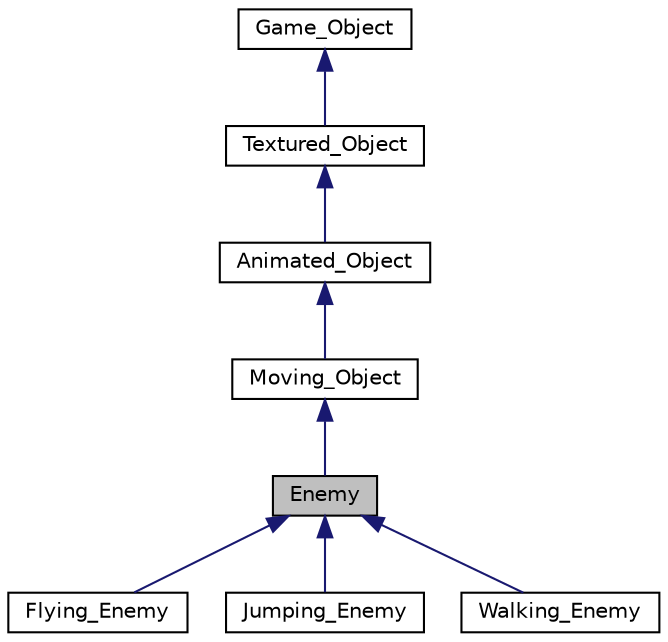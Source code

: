 digraph "Enemy"
{
 // LATEX_PDF_SIZE
  edge [fontname="Helvetica",fontsize="10",labelfontname="Helvetica",labelfontsize="10"];
  node [fontname="Helvetica",fontsize="10",shape=record];
  Node1 [label="Enemy",height=0.2,width=0.4,color="black", fillcolor="grey75", style="filled", fontcolor="black",tooltip=" "];
  Node2 -> Node1 [dir="back",color="midnightblue",fontsize="10",style="solid"];
  Node2 [label="Moving_Object",height=0.2,width=0.4,color="black", fillcolor="white", style="filled",URL="$classMoving__Object.html",tooltip=" "];
  Node3 -> Node2 [dir="back",color="midnightblue",fontsize="10",style="solid"];
  Node3 [label="Animated_Object",height=0.2,width=0.4,color="black", fillcolor="white", style="filled",URL="$classAnimated__Object.html",tooltip=" "];
  Node4 -> Node3 [dir="back",color="midnightblue",fontsize="10",style="solid"];
  Node4 [label="Textured_Object",height=0.2,width=0.4,color="black", fillcolor="white", style="filled",URL="$classTextured__Object.html",tooltip=" "];
  Node5 -> Node4 [dir="back",color="midnightblue",fontsize="10",style="solid"];
  Node5 [label="Game_Object",height=0.2,width=0.4,color="black", fillcolor="white", style="filled",URL="$classGame__Object.html",tooltip=" "];
  Node1 -> Node6 [dir="back",color="midnightblue",fontsize="10",style="solid"];
  Node6 [label="Flying_Enemy",height=0.2,width=0.4,color="black", fillcolor="white", style="filled",URL="$classFlying__Enemy.html",tooltip=" "];
  Node1 -> Node7 [dir="back",color="midnightblue",fontsize="10",style="solid"];
  Node7 [label="Jumping_Enemy",height=0.2,width=0.4,color="black", fillcolor="white", style="filled",URL="$classJumping__Enemy.html",tooltip=" "];
  Node1 -> Node8 [dir="back",color="midnightblue",fontsize="10",style="solid"];
  Node8 [label="Walking_Enemy",height=0.2,width=0.4,color="black", fillcolor="white", style="filled",URL="$classWalking__Enemy.html",tooltip=" "];
}
